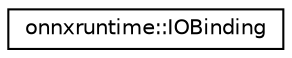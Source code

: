 digraph "Graphical Class Hierarchy"
{
  edge [fontname="Helvetica",fontsize="10",labelfontname="Helvetica",labelfontsize="10"];
  node [fontname="Helvetica",fontsize="10",shape=record];
  rankdir="LR";
  Node0 [label="onnxruntime::IOBinding",height=0.2,width=0.4,color="black", fillcolor="white", style="filled",URL="$classonnxruntime_1_1IOBinding.html"];
}
